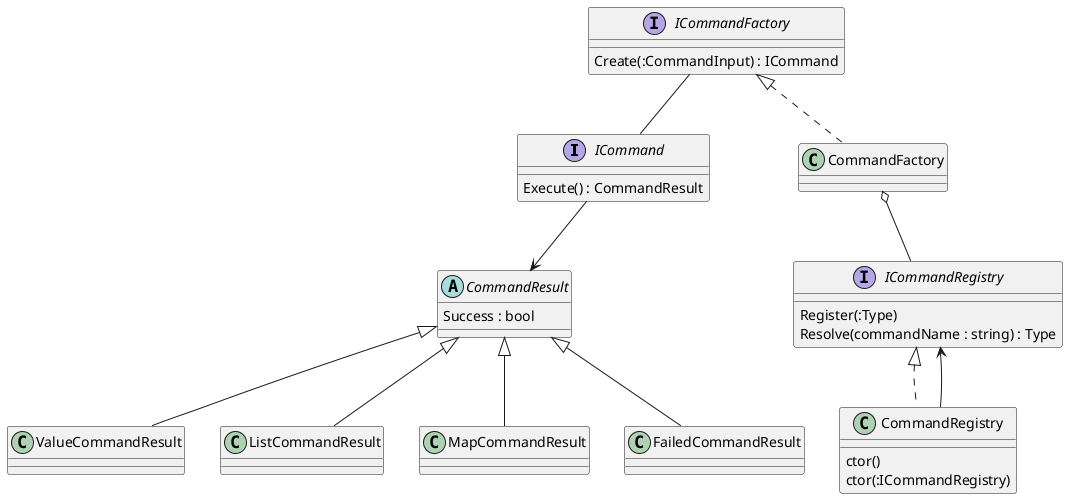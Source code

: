 @startuml class

interface ICommand {
    Execute() : CommandResult
}

abstract class CommandResult {
    Success : bool
}

class ValueCommandResult
CommandResult <|-- ValueCommandResult

class ListCommandResult
CommandResult <|-- ListCommandResult

class MapCommandResult
CommandResult <|-- MapCommandResult

class FailedCommandResult
CommandResult <|-- FailedCommandResult

ICommand --> CommandResult

interface ICommandFactory {
    Create(:CommandInput) : ICommand
}

interface ICommandRegistry {
    Register(:Type)
    Resolve(commandName : string) : Type
}

ICommandFactory -- ICommand

class CommandRegistry implements ICommandRegistry {
    ctor()
    ctor(:ICommandRegistry)
}
CommandRegistry --> ICommandRegistry

class CommandFactory implements ICommandFactory
CommandFactory o-- ICommandRegistry

@enduml